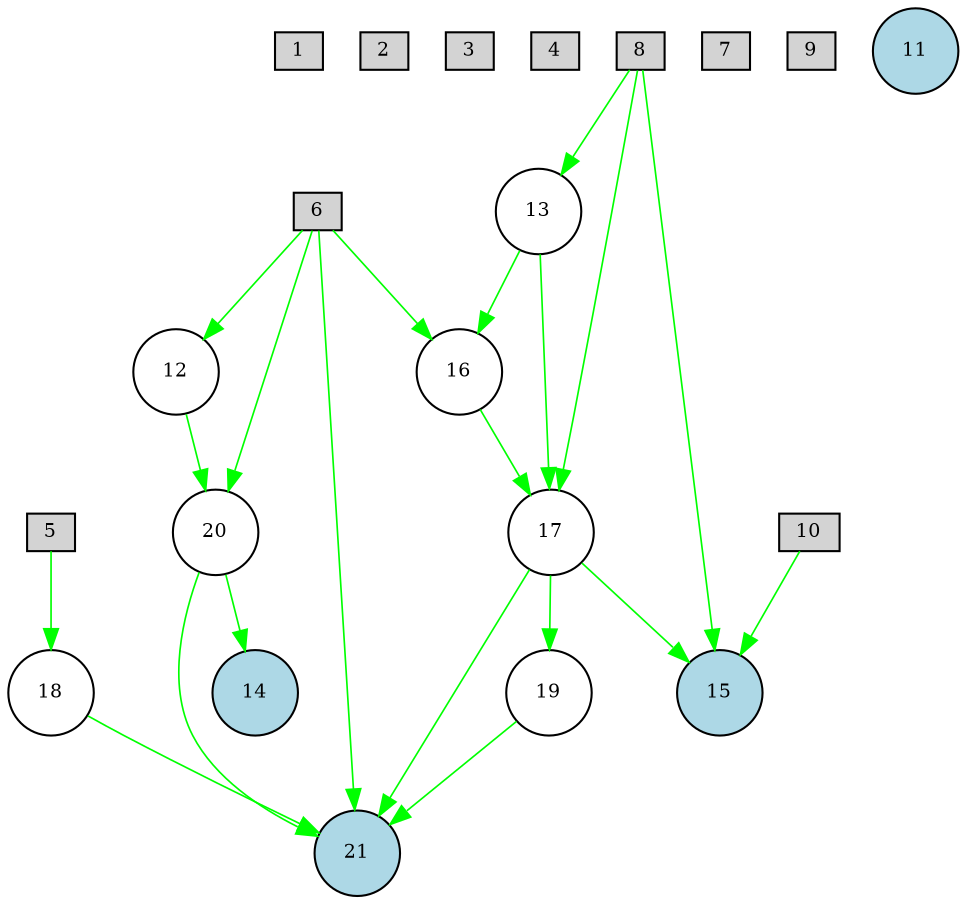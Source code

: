 digraph {
	node [fontsize=9 height=0.2 shape=circle width=0.2]
	1 [fillcolor=lightgray shape=box style=filled]
	2 [fillcolor=lightgray shape=box style=filled]
	3 [fillcolor=lightgray shape=box style=filled]
	4 [fillcolor=lightgray shape=box style=filled]
	5 [fillcolor=lightgray shape=box style=filled]
	6 [fillcolor=lightgray shape=box style=filled]
	7 [fillcolor=lightgray shape=box style=filled]
	8 [fillcolor=lightgray shape=box style=filled]
	9 [fillcolor=lightgray shape=box style=filled]
	10 [fillcolor=lightgray shape=box style=filled]
	11 [fillcolor=lightblue style=filled]
	21 [fillcolor=lightblue style=filled]
	15 [fillcolor=lightblue style=filled]
	14 [fillcolor=lightblue style=filled]
	12 [fillcolor=white style=filled]
	13 [fillcolor=white style=filled]
	16 [fillcolor=white style=filled]
	17 [fillcolor=white style=filled]
	18 [fillcolor=white style=filled]
	19 [fillcolor=white style=filled]
	20 [fillcolor=white style=filled]
	10 -> 15 [color=green penwidth=0.8 style=solid]
	8 -> 15 [color=green penwidth=0.8 style=solid]
	8 -> 17 [color=green penwidth=0.8 style=solid]
	17 -> 15 [color=green penwidth=0.8 style=solid]
	8 -> 13 [color=green penwidth=0.8 style=solid]
	13 -> 17 [color=green penwidth=0.8 style=solid]
	13 -> 16 [color=green penwidth=0.8 style=solid]
	16 -> 17 [color=green penwidth=0.8 style=solid]
	6 -> 21 [color=green penwidth=0.8 style=solid]
	6 -> 20 [color=green penwidth=0.8 style=solid]
	20 -> 21 [color=green penwidth=0.8 style=solid]
	5 -> 18 [color=green penwidth=0.8 style=solid]
	18 -> 21 [color=green penwidth=0.8 style=solid]
	20 -> 14 [color=green penwidth=0.8 style=solid]
	6 -> 12 [color=green penwidth=0.8 style=solid]
	12 -> 20 [color=green penwidth=0.8 style=solid]
	17 -> 21 [color=green penwidth=0.8 style=solid]
	17 -> 19 [color=green penwidth=0.8 style=solid]
	19 -> 21 [color=green penwidth=0.8 style=solid]
	6 -> 16 [color=green penwidth=0.8 style=solid]
}

